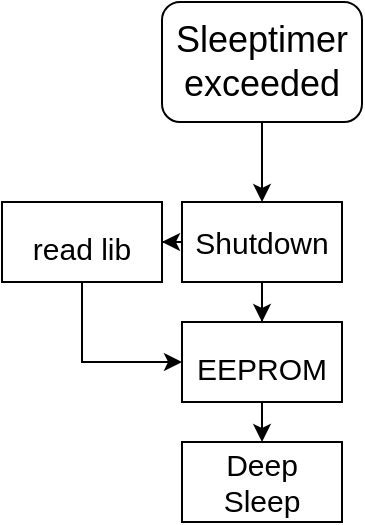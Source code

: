 <mxfile version="15.8.6" type="device"><diagram id="E4aQbxHgzFCLoDVinDa1" name="Page-1"><mxGraphModel dx="1422" dy="762" grid="1" gridSize="10" guides="1" tooltips="1" connect="1" arrows="1" fold="1" page="1" pageScale="1" pageWidth="827" pageHeight="1169" math="0" shadow="0"><root><mxCell id="0"/><mxCell id="1" parent="0"/><mxCell id="74eiwtcBqIdfmuzqDWho-1" style="edgeStyle=orthogonalEdgeStyle;rounded=0;orthogonalLoop=1;jettySize=auto;html=1;exitX=0.5;exitY=1;exitDx=0;exitDy=0;entryX=0.5;entryY=0;entryDx=0;entryDy=0;fontSize=10;" edge="1" parent="1" source="74eiwtcBqIdfmuzqDWho-2" target="74eiwtcBqIdfmuzqDWho-5"><mxGeometry relative="1" as="geometry"/></mxCell><mxCell id="74eiwtcBqIdfmuzqDWho-2" value="&lt;span style=&quot;color: rgb(0 , 0 , 0) ; font-family: &amp;#34;helvetica&amp;#34; ; font-size: 18px ; font-style: normal ; font-weight: 400 ; letter-spacing: normal ; text-align: center ; text-indent: 0px ; text-transform: none ; word-spacing: 0px ; display: inline ; float: none&quot;&gt;Sleeptimer&lt;/span&gt;&lt;br style=&quot;color: rgb(0 , 0 , 0) ; font-family: &amp;#34;helvetica&amp;#34; ; font-size: 18px ; font-style: normal ; font-weight: 400 ; letter-spacing: normal ; text-align: center ; text-indent: 0px ; text-transform: none ; word-spacing: 0px&quot;&gt;&lt;span style=&quot;color: rgb(0 , 0 , 0) ; font-family: &amp;#34;helvetica&amp;#34; ; font-size: 18px ; font-style: normal ; font-weight: 400 ; letter-spacing: normal ; text-align: center ; text-indent: 0px ; text-transform: none ; word-spacing: 0px ; display: inline ; float: none&quot;&gt;exceeded&lt;/span&gt;" style="rounded=1;whiteSpace=wrap;html=1;fontSize=18;" vertex="1" parent="1"><mxGeometry x="120" y="440" width="100" height="60" as="geometry"/></mxCell><mxCell id="74eiwtcBqIdfmuzqDWho-3" style="edgeStyle=orthogonalEdgeStyle;rounded=0;orthogonalLoop=1;jettySize=auto;html=1;exitX=0.5;exitY=1;exitDx=0;exitDy=0;fontSize=15;" edge="1" parent="1" source="74eiwtcBqIdfmuzqDWho-5" target="74eiwtcBqIdfmuzqDWho-7"><mxGeometry relative="1" as="geometry"/></mxCell><mxCell id="74eiwtcBqIdfmuzqDWho-4" style="edgeStyle=orthogonalEdgeStyle;rounded=0;orthogonalLoop=1;jettySize=auto;html=1;exitX=0;exitY=0.5;exitDx=0;exitDy=0;fontSize=15;" edge="1" parent="1" source="74eiwtcBqIdfmuzqDWho-5" target="74eiwtcBqIdfmuzqDWho-9"><mxGeometry relative="1" as="geometry"/></mxCell><mxCell id="74eiwtcBqIdfmuzqDWho-5" value="&lt;font style=&quot;font-size: 15px&quot;&gt;Shutdown&lt;/font&gt;" style="rounded=0;whiteSpace=wrap;html=1;fontSize=10;" vertex="1" parent="1"><mxGeometry x="130" y="540" width="80" height="40" as="geometry"/></mxCell><mxCell id="74eiwtcBqIdfmuzqDWho-6" style="edgeStyle=orthogonalEdgeStyle;rounded=0;orthogonalLoop=1;jettySize=auto;html=1;exitX=0.5;exitY=1;exitDx=0;exitDy=0;entryX=0.5;entryY=0;entryDx=0;entryDy=0;fontSize=15;" edge="1" parent="1" source="74eiwtcBqIdfmuzqDWho-7" target="74eiwtcBqIdfmuzqDWho-10"><mxGeometry relative="1" as="geometry"/></mxCell><mxCell id="74eiwtcBqIdfmuzqDWho-7" value="&lt;font style=&quot;font-size: 15px&quot;&gt;EEPROM&lt;/font&gt;" style="rounded=0;whiteSpace=wrap;html=1;fontSize=27;" vertex="1" parent="1"><mxGeometry x="130" y="600" width="80" height="40" as="geometry"/></mxCell><mxCell id="74eiwtcBqIdfmuzqDWho-8" style="edgeStyle=orthogonalEdgeStyle;rounded=0;orthogonalLoop=1;jettySize=auto;html=1;exitX=0.5;exitY=1;exitDx=0;exitDy=0;entryX=0;entryY=0.5;entryDx=0;entryDy=0;fontSize=15;" edge="1" parent="1" source="74eiwtcBqIdfmuzqDWho-9" target="74eiwtcBqIdfmuzqDWho-7"><mxGeometry relative="1" as="geometry"/></mxCell><mxCell id="74eiwtcBqIdfmuzqDWho-9" value="&lt;font style=&quot;font-size: 15px&quot;&gt;read lib&lt;/font&gt;" style="rounded=0;whiteSpace=wrap;html=1;fontSize=27;" vertex="1" parent="1"><mxGeometry x="40" y="540" width="80" height="40" as="geometry"/></mxCell><mxCell id="74eiwtcBqIdfmuzqDWho-10" value="Deep Sleep" style="rounded=0;whiteSpace=wrap;html=1;fontSize=15;" vertex="1" parent="1"><mxGeometry x="130" y="660" width="80" height="40" as="geometry"/></mxCell></root></mxGraphModel></diagram></mxfile>